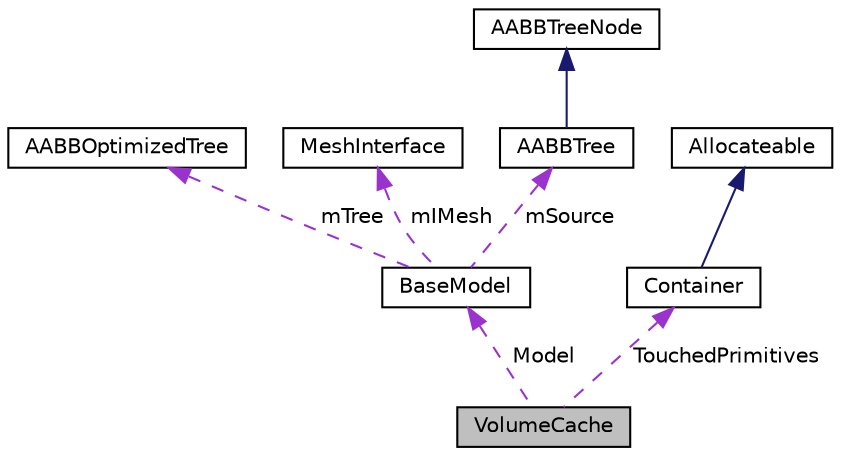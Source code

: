 digraph "VolumeCache"
{
  edge [fontname="Helvetica",fontsize="10",labelfontname="Helvetica",labelfontsize="10"];
  node [fontname="Helvetica",fontsize="10",shape=record];
  Node1 [label="VolumeCache",height=0.2,width=0.4,color="black", fillcolor="grey75", style="filled", fontcolor="black"];
  Node2 -> Node1 [dir="back",color="darkorchid3",fontsize="10",style="dashed",label=" Model" ,fontname="Helvetica"];
  Node2 [label="BaseModel",height=0.2,width=0.4,color="black", fillcolor="white", style="filled",URL="$class_base_model.html"];
  Node3 -> Node2 [dir="back",color="darkorchid3",fontsize="10",style="dashed",label=" mTree" ,fontname="Helvetica"];
  Node3 [label="AABBOptimizedTree",height=0.2,width=0.4,color="black", fillcolor="white", style="filled",URL="$class_a_a_b_b_optimized_tree.html"];
  Node4 -> Node2 [dir="back",color="darkorchid3",fontsize="10",style="dashed",label=" mIMesh" ,fontname="Helvetica"];
  Node4 [label="MeshInterface",height=0.2,width=0.4,color="black", fillcolor="white", style="filled",URL="$class_mesh_interface.html"];
  Node5 -> Node2 [dir="back",color="darkorchid3",fontsize="10",style="dashed",label=" mSource" ,fontname="Helvetica"];
  Node5 [label="AABBTree",height=0.2,width=0.4,color="black", fillcolor="white", style="filled",URL="$class_a_a_b_b_tree.html"];
  Node6 -> Node5 [dir="back",color="midnightblue",fontsize="10",style="solid",fontname="Helvetica"];
  Node6 [label="AABBTreeNode",height=0.2,width=0.4,color="black", fillcolor="white", style="filled",URL="$class_a_a_b_b_tree_node.html"];
  Node7 -> Node1 [dir="back",color="darkorchid3",fontsize="10",style="dashed",label=" TouchedPrimitives" ,fontname="Helvetica"];
  Node7 [label="Container",height=0.2,width=0.4,color="black", fillcolor="white", style="filled",URL="$class_container.html"];
  Node8 -> Node7 [dir="back",color="midnightblue",fontsize="10",style="solid",fontname="Helvetica"];
  Node8 [label="Allocateable",height=0.2,width=0.4,color="black", fillcolor="white", style="filled",URL="$class_allocateable.html"];
}
